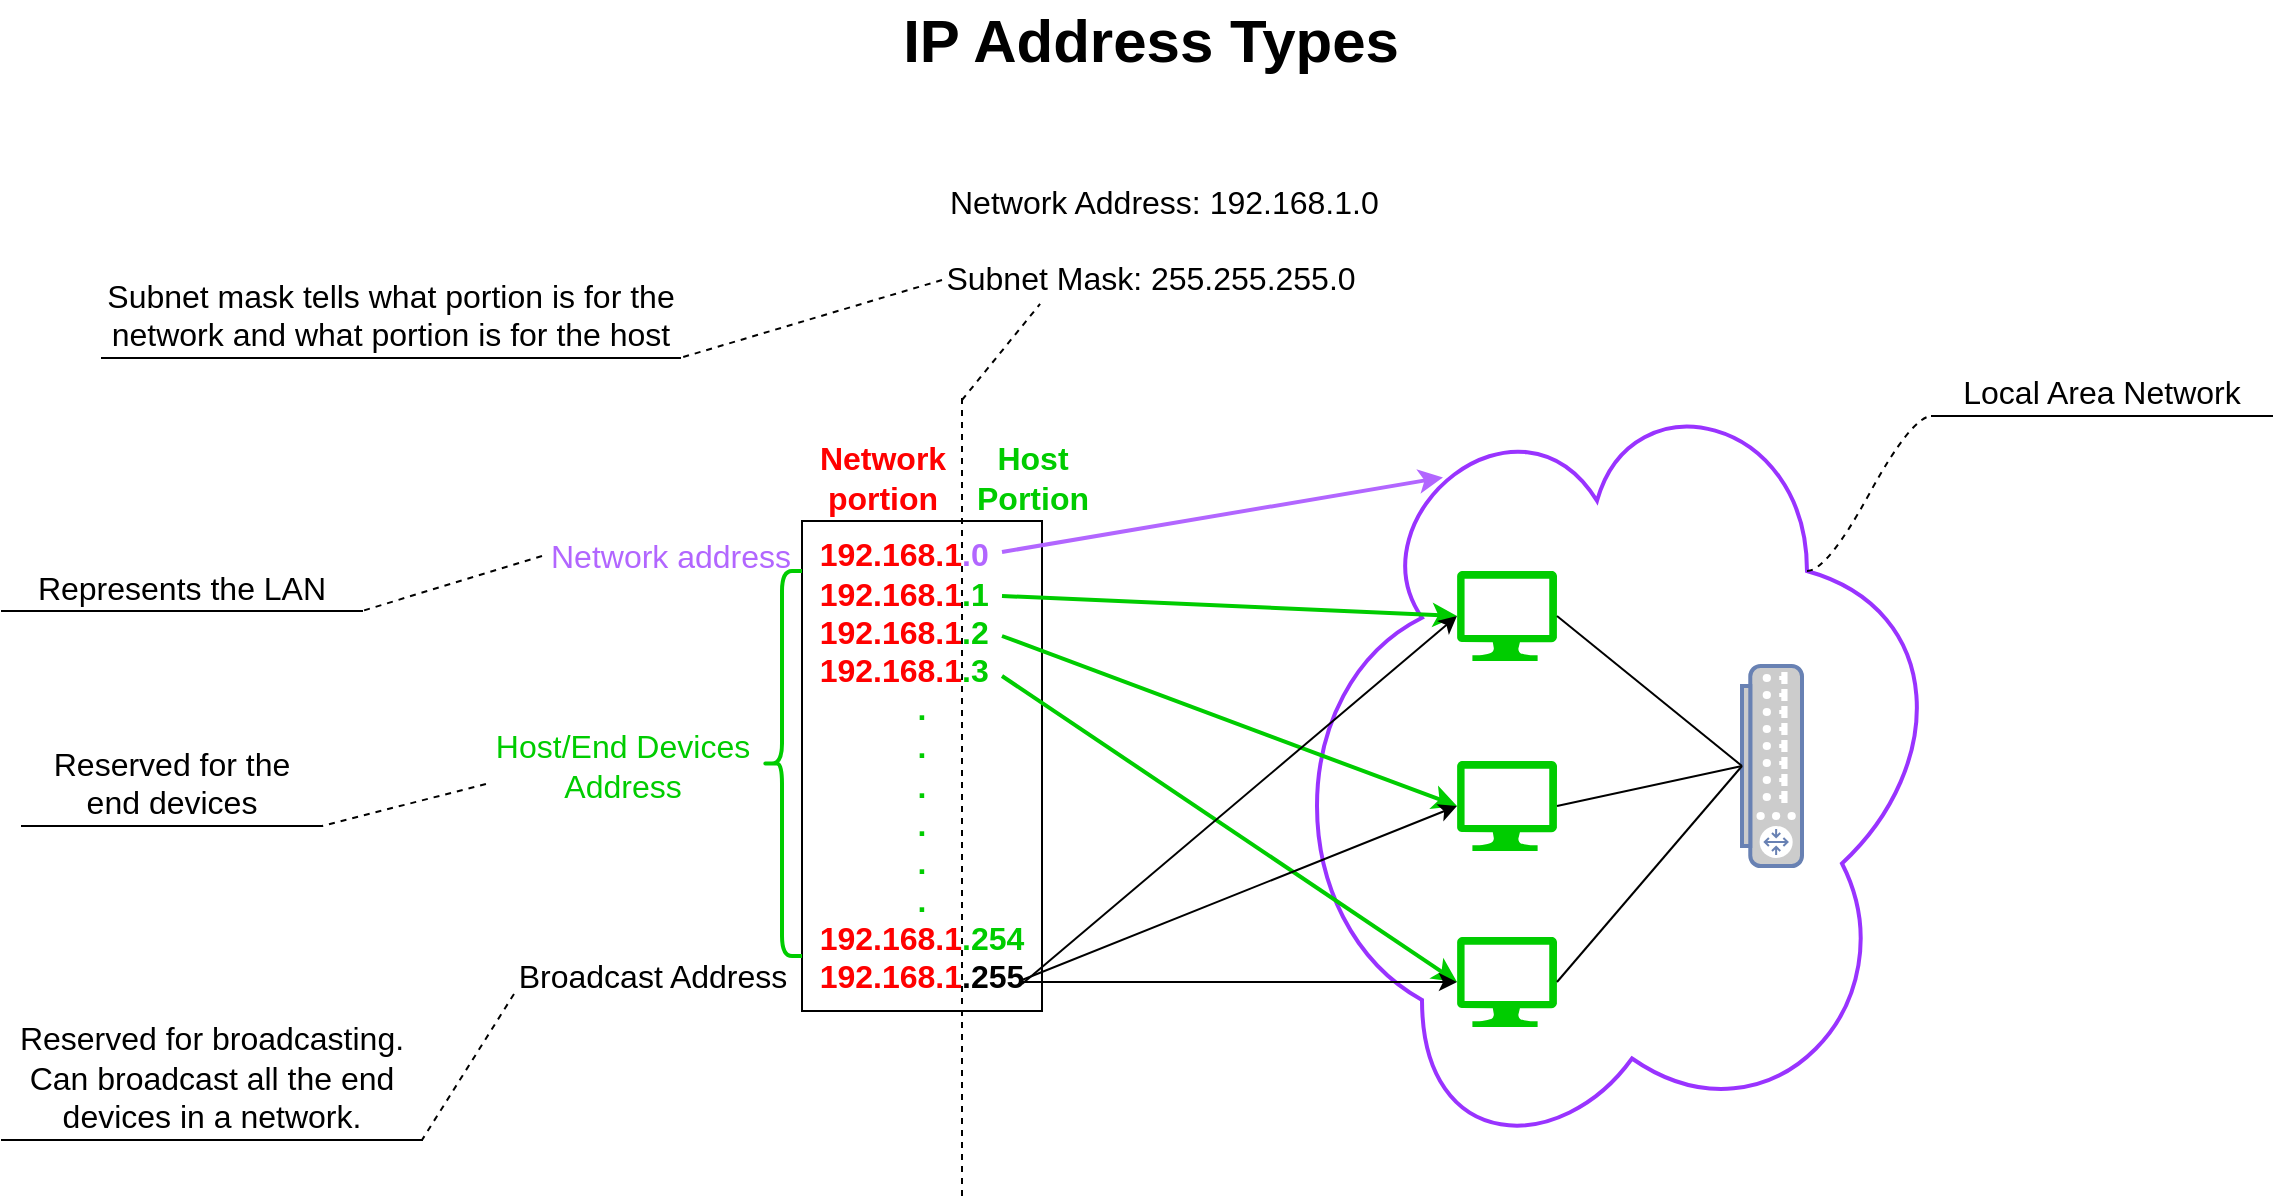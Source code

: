 <mxfile version="12.7.0" type="github"><diagram id="AUSyYx-8ehcyiPEunDD3" name="Page-1"><mxGraphModel dx="1422" dy="745" grid="1" gridSize="10" guides="1" tooltips="1" connect="1" arrows="1" fold="1" page="1" pageScale="1" pageWidth="1169" pageHeight="827" math="0" shadow="0"><root><mxCell id="0"/><mxCell id="1" parent="0"/><mxCell id="37pzr9wZezaG76wjAJH7-1" value="" style="ellipse;shape=cloud;whiteSpace=wrap;html=1;fillColor=none;fontSize=16;direction=south;strokeWidth=2;strokeColor=#9933FF;" parent="1" vertex="1"><mxGeometry x="650" y="208" width="350" height="390" as="geometry"/></mxCell><mxCell id="37pzr9wZezaG76wjAJH7-2" value="&amp;nbsp; &amp;nbsp;Network Address: 192.168.1.0&lt;br&gt;&lt;br style=&quot;font-size: 16px&quot;&gt;Subnet Mask: 255.255.255.0" style="text;html=1;align=center;verticalAlign=middle;resizable=0;points=[];autosize=1;fontSize=16;" parent="1" vertex="1"><mxGeometry x="464" y="110" width="240" height="60" as="geometry"/></mxCell><mxCell id="37pzr9wZezaG76wjAJH7-3" value="" style="verticalLabelPosition=bottom;html=1;verticalAlign=top;align=center;strokeColor=none;fillColor=#00CC00;shape=mxgraph.azure.computer;pointerEvents=1;fontSize=16;direction=east;" parent="1" vertex="1"><mxGeometry x="737.5" y="400.5" width="50" height="45" as="geometry"/></mxCell><mxCell id="37pzr9wZezaG76wjAJH7-4" value="" style="verticalLabelPosition=bottom;html=1;verticalAlign=top;align=center;strokeColor=none;fillColor=#00CC00;shape=mxgraph.azure.computer;pointerEvents=1;fontSize=16;direction=east;" parent="1" vertex="1"><mxGeometry x="737.5" y="488.5" width="50" height="45" as="geometry"/></mxCell><mxCell id="37pzr9wZezaG76wjAJH7-5" value="" style="verticalLabelPosition=bottom;html=1;verticalAlign=top;align=center;strokeColor=none;fillColor=#00CC00;shape=mxgraph.azure.computer;pointerEvents=1;fontSize=16;direction=east;" parent="1" vertex="1"><mxGeometry x="737.5" y="305.5" width="50" height="45" as="geometry"/></mxCell><mxCell id="37pzr9wZezaG76wjAJH7-6" value="" style="fontColor=#0066CC;verticalAlign=top;verticalLabelPosition=bottom;labelPosition=center;align=center;html=1;outlineConnect=0;fillColor=#CCCCCC;strokeColor=#6881B3;gradientColor=none;gradientDirection=north;strokeWidth=2;shape=mxgraph.networks.router;direction=south;" parent="1" vertex="1"><mxGeometry x="880" y="353" width="30" height="100" as="geometry"/></mxCell><mxCell id="37pzr9wZezaG76wjAJH7-7" value="" style="endArrow=none;html=1;fontSize=16;entryX=0.5;entryY=1;entryDx=0;entryDy=0;entryPerimeter=0;exitX=1;exitY=0.5;exitDx=0;exitDy=0;exitPerimeter=0;" parent="1" source="37pzr9wZezaG76wjAJH7-3" target="37pzr9wZezaG76wjAJH7-6" edge="1"><mxGeometry width="50" height="50" relative="1" as="geometry"><mxPoint x="460" y="479" as="sourcePoint"/><mxPoint x="160" y="658" as="targetPoint"/></mxGeometry></mxCell><mxCell id="37pzr9wZezaG76wjAJH7-8" value="" style="endArrow=none;html=1;fontSize=16;entryX=0.5;entryY=1;entryDx=0;entryDy=0;entryPerimeter=0;exitX=1;exitY=0.5;exitDx=0;exitDy=0;exitPerimeter=0;" parent="1" source="37pzr9wZezaG76wjAJH7-4" target="37pzr9wZezaG76wjAJH7-6" edge="1"><mxGeometry width="50" height="50" relative="1" as="geometry"><mxPoint x="745" y="438" as="sourcePoint"/><mxPoint x="835" y="368" as="targetPoint"/></mxGeometry></mxCell><mxCell id="37pzr9wZezaG76wjAJH7-9" value="" style="endArrow=none;html=1;fontSize=16;entryX=0.5;entryY=1;entryDx=0;entryDy=0;entryPerimeter=0;exitX=1;exitY=0.5;exitDx=0;exitDy=0;exitPerimeter=0;" parent="1" source="37pzr9wZezaG76wjAJH7-5" target="37pzr9wZezaG76wjAJH7-6" edge="1"><mxGeometry width="50" height="50" relative="1" as="geometry"><mxPoint x="755" y="448" as="sourcePoint"/><mxPoint x="845" y="378" as="targetPoint"/></mxGeometry></mxCell><mxCell id="37pzr9wZezaG76wjAJH7-10" value="&lt;b&gt;&lt;font color=&quot;#ff0000&quot;&gt;192.168.1&lt;/font&gt;&lt;font color=&quot;#b266ff&quot;&gt;.0&amp;nbsp; &amp;nbsp;&amp;nbsp;&lt;br&gt;&lt;/font&gt;&lt;span style=&quot;white-space: nowrap&quot;&gt;&lt;font color=&quot;#ff0000&quot;&gt;192.168.1&lt;/font&gt;&lt;font color=&quot;#00cc00&quot;&gt;.1&amp;nbsp; &amp;nbsp;&amp;nbsp;&lt;/font&gt;&lt;br&gt;&lt;/span&gt;&lt;span style=&quot;white-space: nowrap&quot;&gt;&lt;font color=&quot;#ff0000&quot;&gt;192.168.1&lt;/font&gt;&lt;/span&gt;&lt;span style=&quot;color: rgb(0 , 204 , 0) ; white-space: nowrap&quot;&gt;.2&amp;nbsp; &amp;nbsp;&amp;nbsp;&lt;br&gt;&lt;/span&gt;&lt;span style=&quot;white-space: nowrap&quot;&gt;&lt;font color=&quot;#ff0000&quot;&gt;192.168.1&lt;/font&gt;&lt;/span&gt;&lt;span style=&quot;color: rgb(0 , 204 , 0) ; white-space: nowrap&quot;&gt;.3&amp;nbsp; &amp;nbsp;&amp;nbsp;&lt;br&gt;&lt;/span&gt;&lt;font color=&quot;#00cc00&quot;&gt;.&lt;/font&gt;&lt;br&gt;&lt;font color=&quot;#00cc00&quot;&gt;.&lt;/font&gt;&lt;br&gt;&lt;font color=&quot;#00cc00&quot;&gt;.&lt;/font&gt;&lt;br&gt;&lt;font color=&quot;#00cc00&quot;&gt;.&lt;/font&gt;&lt;br&gt;&lt;font color=&quot;#00cc00&quot;&gt;.&lt;/font&gt;&lt;br&gt;&lt;font color=&quot;#00cc00&quot;&gt;.&lt;/font&gt;&lt;br&gt;&lt;span style=&quot;white-space: nowrap&quot;&gt;&lt;font color=&quot;#ff0000&quot;&gt;192.168.1&lt;/font&gt;&lt;font color=&quot;#00cc00&quot;&gt;.254&lt;/font&gt;&lt;br&gt;&lt;/span&gt;&lt;span style=&quot;white-space: nowrap&quot;&gt;&lt;font color=&quot;#ff0000&quot;&gt;192.168.1&lt;/font&gt;.255&lt;/span&gt;&lt;/b&gt;" style="rounded=0;whiteSpace=wrap;html=1;fillColor=none;fontSize=16;" parent="1" vertex="1"><mxGeometry x="410" y="280.5" width="120" height="245" as="geometry"/></mxCell><mxCell id="37pzr9wZezaG76wjAJH7-13" value="" style="endArrow=none;dashed=1;html=1;fontSize=16;strokeColor=#000000;" parent="1" edge="1"><mxGeometry width="50" height="50" relative="1" as="geometry"><mxPoint x="490" y="618" as="sourcePoint"/><mxPoint x="490" y="218" as="targetPoint"/></mxGeometry></mxCell><mxCell id="37pzr9wZezaG76wjAJH7-14" value="&lt;font color=&quot;#ff0000&quot;&gt;Network &lt;br&gt;portion&lt;/font&gt;" style="text;html=1;align=center;verticalAlign=middle;resizable=0;points=[];autosize=1;fontSize=16;fontStyle=1" parent="1" vertex="1"><mxGeometry x="410" y="239" width="80" height="40" as="geometry"/></mxCell><mxCell id="37pzr9wZezaG76wjAJH7-15" value="Host&lt;br&gt;Portion" style="text;html=1;align=center;verticalAlign=middle;resizable=0;points=[];autosize=1;fontSize=16;fontColor=#00CC00;fontStyle=1" parent="1" vertex="1"><mxGeometry x="490" y="239" width="70" height="40" as="geometry"/></mxCell><mxCell id="37pzr9wZezaG76wjAJH7-16" value="Network address" style="text;html=1;align=center;verticalAlign=middle;resizable=0;points=[];autosize=1;fontSize=16;fontColor=#B266FF;" parent="1" vertex="1"><mxGeometry x="274" y="288" width="140" height="20" as="geometry"/></mxCell><mxCell id="37pzr9wZezaG76wjAJH7-18" value="" style="shape=curlyBracket;whiteSpace=wrap;html=1;rounded=1;strokeColor=#00CC00;strokeWidth=2;fillColor=#00CC00;fontSize=16;fontColor=#000000;" parent="1" vertex="1"><mxGeometry x="390" y="305.5" width="20" height="192.5" as="geometry"/></mxCell><mxCell id="37pzr9wZezaG76wjAJH7-19" value="Host/End Devices&lt;br&gt;Address" style="text;html=1;align=center;verticalAlign=middle;resizable=0;points=[];autosize=1;fontSize=16;fontColor=#00CC00;" parent="1" vertex="1"><mxGeometry x="250" y="383" width="140" height="40" as="geometry"/></mxCell><mxCell id="37pzr9wZezaG76wjAJH7-20" value="Broadcast Address" style="text;html=1;align=center;verticalAlign=middle;resizable=0;points=[];autosize=1;fontSize=16;fontColor=#000000;" parent="1" vertex="1"><mxGeometry x="260" y="498" width="150" height="20" as="geometry"/></mxCell><mxCell id="37pzr9wZezaG76wjAJH7-21" value="" style="endArrow=classic;html=1;strokeColor=#B266FF;fontSize=16;fontColor=#B266FF;entryX=0.13;entryY=0.77;entryDx=0;entryDy=0;entryPerimeter=0;strokeWidth=2;" parent="1" target="37pzr9wZezaG76wjAJH7-1" edge="1"><mxGeometry width="50" height="50" relative="1" as="geometry"><mxPoint x="510" y="296" as="sourcePoint"/><mxPoint x="-10" y="638" as="targetPoint"/></mxGeometry></mxCell><mxCell id="37pzr9wZezaG76wjAJH7-22" value="" style="endArrow=classic;html=1;strokeColor=#00CC00;fontSize=16;fontColor=#000000;entryX=0;entryY=0.5;entryDx=0;entryDy=0;entryPerimeter=0;strokeWidth=2;" parent="1" target="37pzr9wZezaG76wjAJH7-5" edge="1"><mxGeometry width="50" height="50" relative="1" as="geometry"><mxPoint x="510" y="318" as="sourcePoint"/><mxPoint x="620" y="328" as="targetPoint"/></mxGeometry></mxCell><mxCell id="37pzr9wZezaG76wjAJH7-23" value="" style="endArrow=classic;html=1;strokeColor=#00CC00;fontSize=16;fontColor=#000000;entryX=0;entryY=0.5;entryDx=0;entryDy=0;entryPerimeter=0;strokeWidth=2;" parent="1" target="37pzr9wZezaG76wjAJH7-3" edge="1"><mxGeometry width="50" height="50" relative="1" as="geometry"><mxPoint x="510" y="338" as="sourcePoint"/><mxPoint x="747.5" y="338" as="targetPoint"/></mxGeometry></mxCell><mxCell id="37pzr9wZezaG76wjAJH7-24" value="" style="endArrow=classic;html=1;strokeColor=#00CC00;fontSize=16;fontColor=#000000;entryX=0;entryY=0.5;entryDx=0;entryDy=0;entryPerimeter=0;strokeWidth=2;" parent="1" target="37pzr9wZezaG76wjAJH7-4" edge="1"><mxGeometry width="50" height="50" relative="1" as="geometry"><mxPoint x="510" y="358" as="sourcePoint"/><mxPoint x="757.5" y="348" as="targetPoint"/></mxGeometry></mxCell><mxCell id="37pzr9wZezaG76wjAJH7-25" value="" style="endArrow=classic;html=1;strokeColor=#000000;strokeWidth=1;fontSize=16;fontColor=#B266FF;entryX=0;entryY=0.5;entryDx=0;entryDy=0;entryPerimeter=0;" parent="1" target="37pzr9wZezaG76wjAJH7-4" edge="1"><mxGeometry width="50" height="50" relative="1" as="geometry"><mxPoint x="520" y="511" as="sourcePoint"/><mxPoint x="570" y="458" as="targetPoint"/></mxGeometry></mxCell><mxCell id="37pzr9wZezaG76wjAJH7-26" value="" style="endArrow=classic;html=1;strokeColor=#000000;fontSize=16;fontColor=#000000;entryX=0;entryY=0.5;entryDx=0;entryDy=0;entryPerimeter=0;" parent="1" target="37pzr9wZezaG76wjAJH7-3" edge="1"><mxGeometry width="50" height="50" relative="1" as="geometry"><mxPoint x="520" y="510" as="sourcePoint"/><mxPoint x="767.5" y="358" as="targetPoint"/></mxGeometry></mxCell><mxCell id="37pzr9wZezaG76wjAJH7-27" value="" style="endArrow=classic;html=1;strokeColor=#000000;fontSize=16;fontColor=#000000;entryX=0;entryY=0.5;entryDx=0;entryDy=0;entryPerimeter=0;" parent="1" target="37pzr9wZezaG76wjAJH7-5" edge="1"><mxGeometry width="50" height="50" relative="1" as="geometry"><mxPoint x="520" y="512" as="sourcePoint"/><mxPoint x="777.5" y="368" as="targetPoint"/></mxGeometry></mxCell><mxCell id="37pzr9wZezaG76wjAJH7-28" value="IP Address Types" style="text;html=1;align=center;verticalAlign=middle;resizable=0;points=[];autosize=1;fontSize=30;fontColor=#000000;fontStyle=1" parent="1" vertex="1"><mxGeometry x="454" y="20" width="260" height="40" as="geometry"/></mxCell><mxCell id="37pzr9wZezaG76wjAJH7-29" value="Local Area Network" style="whiteSpace=wrap;html=1;shape=partialRectangle;top=0;left=0;bottom=1;right=0;points=[[0,1],[1,1]];strokeColor=#000000;fillColor=none;align=center;verticalAlign=bottom;routingCenterY=0.5;snapToPoint=1;container=1;recursiveResize=0;autosize=1;treeFolding=1;treeMoving=1;fontSize=16;fontColor=#000000;" parent="1" vertex="1"><mxGeometry x="975" y="208" width="170" height="20" as="geometry"/></mxCell><mxCell id="37pzr9wZezaG76wjAJH7-30" value="" style="edgeStyle=entityRelationEdgeStyle;startArrow=none;endArrow=none;segment=10;curved=1;strokeColor=#000000;strokeWidth=1;fontSize=30;fontColor=#000000;dashed=1;exitX=0.25;exitY=0.25;exitDx=0;exitDy=0;exitPerimeter=0;" parent="1" source="37pzr9wZezaG76wjAJH7-1" target="37pzr9wZezaG76wjAJH7-29" edge="1"><mxGeometry relative="1" as="geometry"><mxPoint x="980" y="239" as="sourcePoint"/></mxGeometry></mxCell><mxCell id="37pzr9wZezaG76wjAJH7-31" value="" style="endArrow=none;dashed=1;html=1;strokeColor=#000000;strokeWidth=1;fontSize=16;fontColor=#000000;entryX=0.271;entryY=1.033;entryDx=0;entryDy=0;entryPerimeter=0;" parent="1" target="37pzr9wZezaG76wjAJH7-2" edge="1"><mxGeometry width="50" height="50" relative="1" as="geometry"><mxPoint x="490" y="220" as="sourcePoint"/><mxPoint x="554" y="170" as="targetPoint"/></mxGeometry></mxCell><mxCell id="37pzr9wZezaG76wjAJH7-32" value="Subnet mask tells what portion is for the network and what portion is for the host" style="whiteSpace=wrap;html=1;shape=partialRectangle;top=0;left=0;bottom=1;right=0;points=[[0,1],[1,1]];strokeColor=#000000;fillColor=none;align=center;verticalAlign=bottom;routingCenterY=0.5;snapToPoint=1;container=1;recursiveResize=0;autosize=1;treeFolding=1;treeMoving=1;fontSize=16;fontColor=#000000;" parent="1" vertex="1"><mxGeometry x="60" y="179" width="289" height="20" as="geometry"/></mxCell><mxCell id="37pzr9wZezaG76wjAJH7-33" value="" style="startArrow=none;endArrow=none;segment=10;strokeColor=#000000;strokeWidth=1;fontSize=30;fontColor=#000000;dashed=1;" parent="1" target="37pzr9wZezaG76wjAJH7-32" edge="1"><mxGeometry relative="1" as="geometry"><mxPoint x="480" y="160" as="sourcePoint"/></mxGeometry></mxCell><mxCell id="37pzr9wZezaG76wjAJH7-35" value="Represents the LAN" style="whiteSpace=wrap;html=1;shape=partialRectangle;top=0;left=0;bottom=1;right=0;points=[[0,1],[1,1]];strokeColor=#000000;fillColor=none;align=center;verticalAlign=bottom;routingCenterY=0.5;snapToPoint=1;container=1;recursiveResize=0;autosize=1;treeFolding=1;treeMoving=1;fontSize=16;fontColor=#000000;" parent="1" vertex="1"><mxGeometry x="10" y="305.5" width="180" height="20" as="geometry"/></mxCell><mxCell id="37pzr9wZezaG76wjAJH7-36" value="" style="startArrow=none;endArrow=none;segment=10;strokeColor=#000000;strokeWidth=1;fontSize=30;fontColor=#000000;dashed=1;" parent="1" target="37pzr9wZezaG76wjAJH7-35" edge="1"><mxGeometry relative="1" as="geometry"><mxPoint x="280" y="298" as="sourcePoint"/></mxGeometry></mxCell><mxCell id="37pzr9wZezaG76wjAJH7-37" value="Reserved for the end devices" style="whiteSpace=wrap;html=1;shape=partialRectangle;top=0;left=0;bottom=1;right=0;points=[[0,1],[1,1]];strokeColor=#000000;fillColor=none;align=center;verticalAlign=bottom;routingCenterY=0.5;snapToPoint=1;container=1;recursiveResize=0;autosize=1;treeFolding=1;treeMoving=1;fontSize=16;fontColor=#000000;" parent="1" vertex="1"><mxGeometry x="20" y="413" width="150" height="20" as="geometry"/></mxCell><mxCell id="37pzr9wZezaG76wjAJH7-38" value="" style="startArrow=none;endArrow=none;segment=10;strokeColor=#000000;strokeWidth=1;fontSize=30;fontColor=#000000;dashed=1;exitX=0.014;exitY=0.725;exitDx=0;exitDy=0;exitPerimeter=0;" parent="1" source="37pzr9wZezaG76wjAJH7-19" target="37pzr9wZezaG76wjAJH7-37" edge="1"><mxGeometry relative="1" as="geometry"><mxPoint x="430" y="440" as="sourcePoint"/></mxGeometry></mxCell><mxCell id="37pzr9wZezaG76wjAJH7-39" value="Reserved for broadcasting. Can broadcast all the end devices in a network." style="whiteSpace=wrap;html=1;shape=partialRectangle;top=0;left=0;bottom=1;right=0;points=[[0,1],[1,1]];strokeColor=#000000;fillColor=none;align=center;verticalAlign=bottom;routingCenterY=0.5;snapToPoint=1;container=1;recursiveResize=0;autosize=1;treeFolding=1;treeMoving=1;fontSize=16;fontColor=#000000;" parent="1" vertex="1"><mxGeometry x="10" y="570" width="210" height="20" as="geometry"/></mxCell><mxCell id="37pzr9wZezaG76wjAJH7-40" value="" style="startArrow=none;endArrow=none;segment=10;strokeColor=#000000;strokeWidth=1;fontSize=30;fontColor=#000000;dashed=1;exitX=0.04;exitY=0.95;exitDx=0;exitDy=0;exitPerimeter=0;" parent="1" source="37pzr9wZezaG76wjAJH7-20" target="37pzr9wZezaG76wjAJH7-39" edge="1"><mxGeometry relative="1" as="geometry"><mxPoint x="470" y="620" as="sourcePoint"/></mxGeometry></mxCell></root></mxGraphModel></diagram></mxfile>